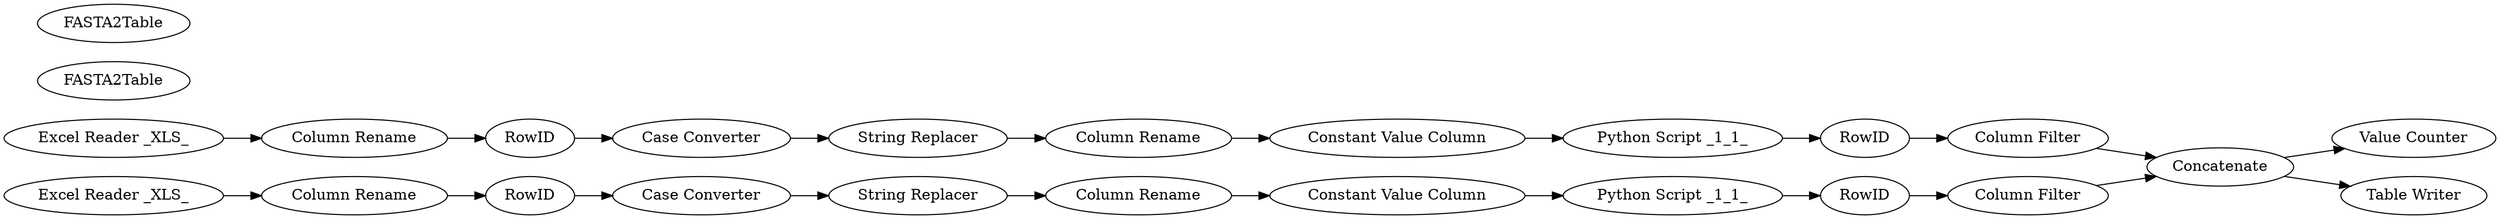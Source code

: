 digraph {
	3 [label="Constant Value Column"]
	9 [label=Concatenate]
	206 [label=FASTA2Table]
	207 [label="Column Rename"]
	208 [label=FASTA2Table]
	209 [label="Column Rename"]
	210 [label="Constant Value Column"]
	229 [label="String Replacer"]
	230 [label="String Replacer"]
	237 [label="Column Filter"]
	242 [label="Column Filter"]
	244 [label="Value Counter"]
	246 [label=RowID]
	247 [label=RowID]
	248 [label=RowID]
	249 [label=RowID]
	260 [label="Python Script _1_1_"]
	261 [label="Python Script _1_1_"]
	262 [label="Case Converter"]
	263 [label="Case Converter"]
	264 [label="Table Writer"]
	265 [label="Excel Reader _XLS_"]
	266 [label="Column Rename"]
	267 [label="Excel Reader _XLS_"]
	268 [label="Column Rename"]
	3 -> 261
	9 -> 264
	9 -> 244
	207 -> 3
	209 -> 210
	210 -> 260
	229 -> 207
	230 -> 209
	237 -> 9
	242 -> 9
	246 -> 263
	247 -> 242
	248 -> 237
	249 -> 262
	260 -> 247
	261 -> 248
	262 -> 229
	263 -> 230
	265 -> 266
	266 -> 249
	267 -> 268
	268 -> 246
	rankdir=LR
}
